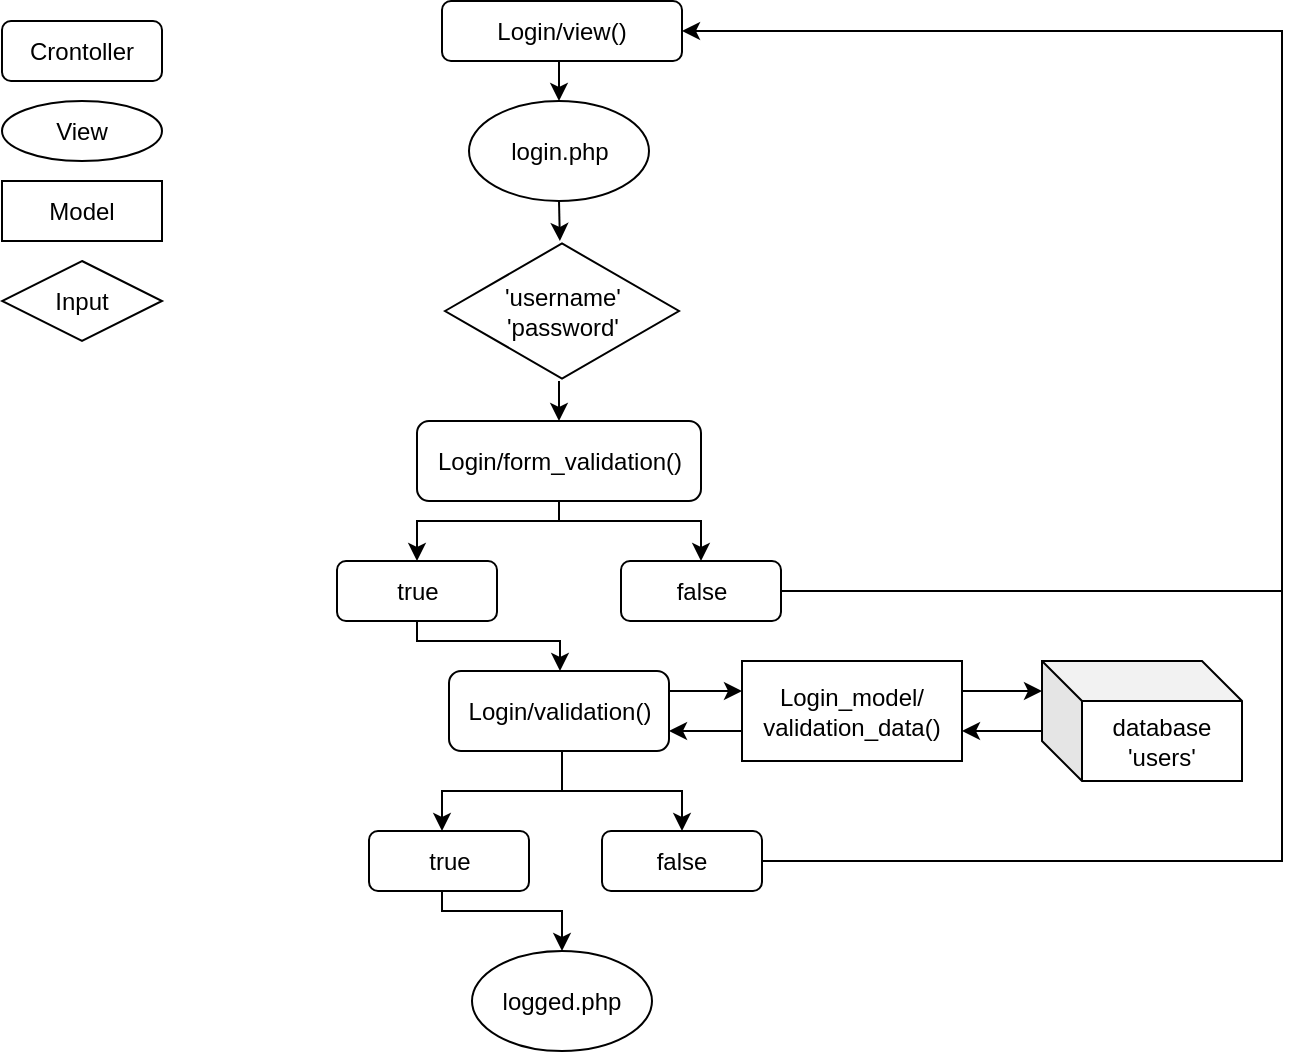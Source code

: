 <mxfile version="10.5.9" type="device"><diagram id="ONYYBdiUgOLzPzCGYgcw" name="Page-1"><mxGraphModel dx="1394" dy="764" grid="1" gridSize="10" guides="1" tooltips="1" connect="1" arrows="1" fold="1" page="1" pageScale="1" pageWidth="827" pageHeight="1169" math="0" shadow="0"><root><mxCell id="0"/><mxCell id="1" parent="0"/><mxCell id="wS4FS3Q0DyFCXWaXL2_w-13" style="edgeStyle=orthogonalEdgeStyle;rounded=0;orthogonalLoop=1;jettySize=auto;html=1;exitX=0.5;exitY=1;exitDx=0;exitDy=0;entryX=0.5;entryY=0;entryDx=0;entryDy=0;" edge="1" parent="1" source="YMxLTujzfQCvcjQeJ6A1-1" target="YMxLTujzfQCvcjQeJ6A1-10"><mxGeometry relative="1" as="geometry"/></mxCell><mxCell id="YMxLTujzfQCvcjQeJ6A1-1" value="Login/view()" style="rounded=1;whiteSpace=wrap;html=1;" parent="1" vertex="1"><mxGeometry x="320" y="77.5" width="120" height="30" as="geometry"/></mxCell><mxCell id="wS4FS3Q0DyFCXWaXL2_w-23" value="" style="edgeStyle=orthogonalEdgeStyle;rounded=0;orthogonalLoop=1;jettySize=auto;html=1;entryX=0.5;entryY=0;entryDx=0;entryDy=0;" edge="1" parent="1" source="YMxLTujzfQCvcjQeJ6A1-6" target="wS4FS3Q0DyFCXWaXL2_w-1"><mxGeometry relative="1" as="geometry"><mxPoint x="380" y="347.5" as="targetPoint"/><Array as="points"><mxPoint x="379" y="267.5"/><mxPoint x="379" y="267.5"/></Array></mxGeometry></mxCell><mxCell id="YMxLTujzfQCvcjQeJ6A1-6" value="'username'&lt;br&gt;'password'&lt;br&gt;" style="html=1;whiteSpace=wrap;aspect=fixed;shape=isoRectangle;" parent="1" vertex="1"><mxGeometry x="321.5" y="197.5" width="117" height="70" as="geometry"/></mxCell><mxCell id="wS4FS3Q0DyFCXWaXL2_w-17" style="edgeStyle=orthogonalEdgeStyle;rounded=0;orthogonalLoop=1;jettySize=auto;html=1;exitX=0.5;exitY=1;exitDx=0;exitDy=0;entryX=0.491;entryY=0;entryDx=0;entryDy=0;entryPerimeter=0;" edge="1" parent="1" source="YMxLTujzfQCvcjQeJ6A1-10" target="YMxLTujzfQCvcjQeJ6A1-6"><mxGeometry relative="1" as="geometry"/></mxCell><mxCell id="YMxLTujzfQCvcjQeJ6A1-10" value="login.php" style="ellipse;whiteSpace=wrap;html=1;" parent="1" vertex="1"><mxGeometry x="333.5" y="127.5" width="90" height="50" as="geometry"/></mxCell><mxCell id="YMxLTujzfQCvcjQeJ6A1-23" value="" style="edgeStyle=orthogonalEdgeStyle;rounded=0;orthogonalLoop=1;jettySize=auto;html=1;" parent="1" source="YMxLTujzfQCvcjQeJ6A1-16" target="YMxLTujzfQCvcjQeJ6A1-22" edge="1"><mxGeometry relative="1" as="geometry"><Array as="points"><mxPoint x="460" y="422.5"/><mxPoint x="460" y="422.5"/></Array></mxGeometry></mxCell><mxCell id="YMxLTujzfQCvcjQeJ6A1-37" value="" style="edgeStyle=orthogonalEdgeStyle;rounded=0;orthogonalLoop=1;jettySize=auto;html=1;" parent="1" source="YMxLTujzfQCvcjQeJ6A1-16" target="YMxLTujzfQCvcjQeJ6A1-35" edge="1"><mxGeometry relative="1" as="geometry"><Array as="points"><mxPoint x="380" y="472.5"/><mxPoint x="320" y="472.5"/></Array></mxGeometry></mxCell><mxCell id="YMxLTujzfQCvcjQeJ6A1-41" style="edgeStyle=orthogonalEdgeStyle;rounded=0;orthogonalLoop=1;jettySize=auto;html=1;" parent="1" source="YMxLTujzfQCvcjQeJ6A1-16" target="YMxLTujzfQCvcjQeJ6A1-38" edge="1"><mxGeometry relative="1" as="geometry"><Array as="points"><mxPoint x="380" y="472.5"/><mxPoint x="440" y="472.5"/></Array></mxGeometry></mxCell><mxCell id="YMxLTujzfQCvcjQeJ6A1-16" value="Login/validation()&lt;br&gt;" style="rounded=1;whiteSpace=wrap;html=1;" parent="1" vertex="1"><mxGeometry x="323.5" y="412.5" width="110" height="40" as="geometry"/></mxCell><mxCell id="YMxLTujzfQCvcjQeJ6A1-45" style="edgeStyle=orthogonalEdgeStyle;rounded=0;orthogonalLoop=1;jettySize=auto;html=1;exitX=0.5;exitY=1;exitDx=0;exitDy=0;entryX=0.5;entryY=0;entryDx=0;entryDy=0;" parent="1" source="YMxLTujzfQCvcjQeJ6A1-35" target="YMxLTujzfQCvcjQeJ6A1-44" edge="1"><mxGeometry relative="1" as="geometry"><Array as="points"><mxPoint x="320" y="532.5"/><mxPoint x="380" y="532.5"/></Array></mxGeometry></mxCell><mxCell id="YMxLTujzfQCvcjQeJ6A1-35" value="true&lt;br&gt;" style="rounded=1;whiteSpace=wrap;html=1;" parent="1" vertex="1"><mxGeometry x="283.5" y="492.5" width="80" height="30" as="geometry"/></mxCell><mxCell id="YMxLTujzfQCvcjQeJ6A1-28" value="" style="edgeStyle=orthogonalEdgeStyle;rounded=0;orthogonalLoop=1;jettySize=auto;html=1;" parent="1" source="YMxLTujzfQCvcjQeJ6A1-22" target="YMxLTujzfQCvcjQeJ6A1-27" edge="1"><mxGeometry relative="1" as="geometry"><Array as="points"><mxPoint x="610" y="422.5"/><mxPoint x="610" y="422.5"/></Array></mxGeometry></mxCell><mxCell id="YMxLTujzfQCvcjQeJ6A1-34" value="" style="edgeStyle=orthogonalEdgeStyle;rounded=0;orthogonalLoop=1;jettySize=auto;html=1;" parent="1" source="YMxLTujzfQCvcjQeJ6A1-22" target="YMxLTujzfQCvcjQeJ6A1-16" edge="1"><mxGeometry relative="1" as="geometry"><Array as="points"><mxPoint x="450" y="442.5"/><mxPoint x="450" y="442.5"/></Array></mxGeometry></mxCell><mxCell id="YMxLTujzfQCvcjQeJ6A1-22" value="Login_model/&lt;br&gt;validation_data()" style="rounded=0;whiteSpace=wrap;html=1;" parent="1" vertex="1"><mxGeometry x="470" y="407.5" width="110" height="50" as="geometry"/></mxCell><mxCell id="YMxLTujzfQCvcjQeJ6A1-33" value="" style="edgeStyle=orthogonalEdgeStyle;rounded=0;orthogonalLoop=1;jettySize=auto;html=1;" parent="1" source="YMxLTujzfQCvcjQeJ6A1-27" target="YMxLTujzfQCvcjQeJ6A1-22" edge="1"><mxGeometry relative="1" as="geometry"><Array as="points"><mxPoint x="610" y="442.5"/><mxPoint x="610" y="442.5"/></Array></mxGeometry></mxCell><mxCell id="YMxLTujzfQCvcjQeJ6A1-27" value="database&lt;br&gt;'users'&lt;br&gt;" style="shape=cube;whiteSpace=wrap;html=1;boundedLbl=1;backgroundOutline=1;darkOpacity=0.05;darkOpacity2=0.1;" parent="1" vertex="1"><mxGeometry x="620" y="407.5" width="100" height="60" as="geometry"/></mxCell><mxCell id="YMxLTujzfQCvcjQeJ6A1-42" style="edgeStyle=orthogonalEdgeStyle;rounded=0;orthogonalLoop=1;jettySize=auto;html=1;exitX=1;exitY=0.5;exitDx=0;exitDy=0;" parent="1" source="YMxLTujzfQCvcjQeJ6A1-38" edge="1"><mxGeometry relative="1" as="geometry"><mxPoint x="440" y="92.5" as="targetPoint"/><Array as="points"><mxPoint x="740" y="507.5"/><mxPoint x="740" y="92.5"/></Array></mxGeometry></mxCell><mxCell id="YMxLTujzfQCvcjQeJ6A1-38" value="false" style="rounded=1;whiteSpace=wrap;html=1;" parent="1" vertex="1"><mxGeometry x="400" y="492.5" width="80" height="30" as="geometry"/></mxCell><mxCell id="YMxLTujzfQCvcjQeJ6A1-44" value="logged.php" style="ellipse;whiteSpace=wrap;html=1;" parent="1" vertex="1"><mxGeometry x="335" y="552.5" width="90" height="50" as="geometry"/></mxCell><mxCell id="wS4FS3Q0DyFCXWaXL2_w-24" style="edgeStyle=orthogonalEdgeStyle;rounded=0;orthogonalLoop=1;jettySize=auto;html=1;exitX=0.5;exitY=1;exitDx=0;exitDy=0;entryX=0.5;entryY=0;entryDx=0;entryDy=0;" edge="1" parent="1" source="wS4FS3Q0DyFCXWaXL2_w-1" target="wS4FS3Q0DyFCXWaXL2_w-5"><mxGeometry relative="1" as="geometry"><mxPoint x="300" y="347.5" as="targetPoint"/><Array as="points"><mxPoint x="378" y="337.5"/><mxPoint x="308" y="337.5"/></Array></mxGeometry></mxCell><mxCell id="wS4FS3Q0DyFCXWaXL2_w-29" style="edgeStyle=orthogonalEdgeStyle;rounded=0;orthogonalLoop=1;jettySize=auto;html=1;exitX=0.5;exitY=1;exitDx=0;exitDy=0;entryX=0.5;entryY=0;entryDx=0;entryDy=0;shadow=0;" edge="1" parent="1" source="wS4FS3Q0DyFCXWaXL2_w-1" target="wS4FS3Q0DyFCXWaXL2_w-6"><mxGeometry relative="1" as="geometry"><mxPoint x="378" y="337.5" as="targetPoint"/><Array as="points"><mxPoint x="378" y="337.5"/><mxPoint x="449" y="337.5"/></Array></mxGeometry></mxCell><mxCell id="wS4FS3Q0DyFCXWaXL2_w-1" value="Login/form_validation()" style="rounded=1;whiteSpace=wrap;html=1;" vertex="1" parent="1"><mxGeometry x="307.5" y="287.5" width="142" height="40" as="geometry"/></mxCell><mxCell id="wS4FS3Q0DyFCXWaXL2_w-30" style="edgeStyle=orthogonalEdgeStyle;rounded=0;orthogonalLoop=1;jettySize=auto;html=1;exitX=0.5;exitY=1;exitDx=0;exitDy=0;" edge="1" parent="1" source="wS4FS3Q0DyFCXWaXL2_w-5"><mxGeometry relative="1" as="geometry"><mxPoint x="379" y="412.5" as="targetPoint"/><Array as="points"><mxPoint x="308" y="397.5"/><mxPoint x="379" y="397.5"/></Array></mxGeometry></mxCell><mxCell id="wS4FS3Q0DyFCXWaXL2_w-5" value="true&lt;br&gt;" style="rounded=1;whiteSpace=wrap;html=1;" vertex="1" parent="1"><mxGeometry x="267.5" y="357.5" width="80" height="30" as="geometry"/></mxCell><mxCell id="wS4FS3Q0DyFCXWaXL2_w-36" style="edgeStyle=orthogonalEdgeStyle;rounded=0;orthogonalLoop=1;jettySize=auto;html=1;exitX=1;exitY=0.5;exitDx=0;exitDy=0;endArrow=none;endFill=0;" edge="1" parent="1" source="wS4FS3Q0DyFCXWaXL2_w-6"><mxGeometry relative="1" as="geometry"><mxPoint x="740" y="372.5" as="targetPoint"/></mxGeometry></mxCell><mxCell id="wS4FS3Q0DyFCXWaXL2_w-6" value="false" style="rounded=1;whiteSpace=wrap;html=1;" vertex="1" parent="1"><mxGeometry x="409.5" y="357.5" width="80" height="30" as="geometry"/></mxCell><mxCell id="wS4FS3Q0DyFCXWaXL2_w-37" value="Crontoller" style="rounded=1;whiteSpace=wrap;html=1;" vertex="1" parent="1"><mxGeometry x="100" y="87.5" width="80" height="30" as="geometry"/></mxCell><mxCell id="wS4FS3Q0DyFCXWaXL2_w-38" value="View" style="ellipse;whiteSpace=wrap;html=1;" vertex="1" parent="1"><mxGeometry x="100" y="127.5" width="80" height="30" as="geometry"/></mxCell><mxCell id="wS4FS3Q0DyFCXWaXL2_w-40" value="Model" style="rounded=0;whiteSpace=wrap;html=1;" vertex="1" parent="1"><mxGeometry x="100" y="167.5" width="80" height="30" as="geometry"/></mxCell><mxCell id="wS4FS3Q0DyFCXWaXL2_w-41" value="Input" style="rhombus;whiteSpace=wrap;html=1;" vertex="1" parent="1"><mxGeometry x="100" y="207.5" width="80" height="40" as="geometry"/></mxCell></root></mxGraphModel></diagram></mxfile>